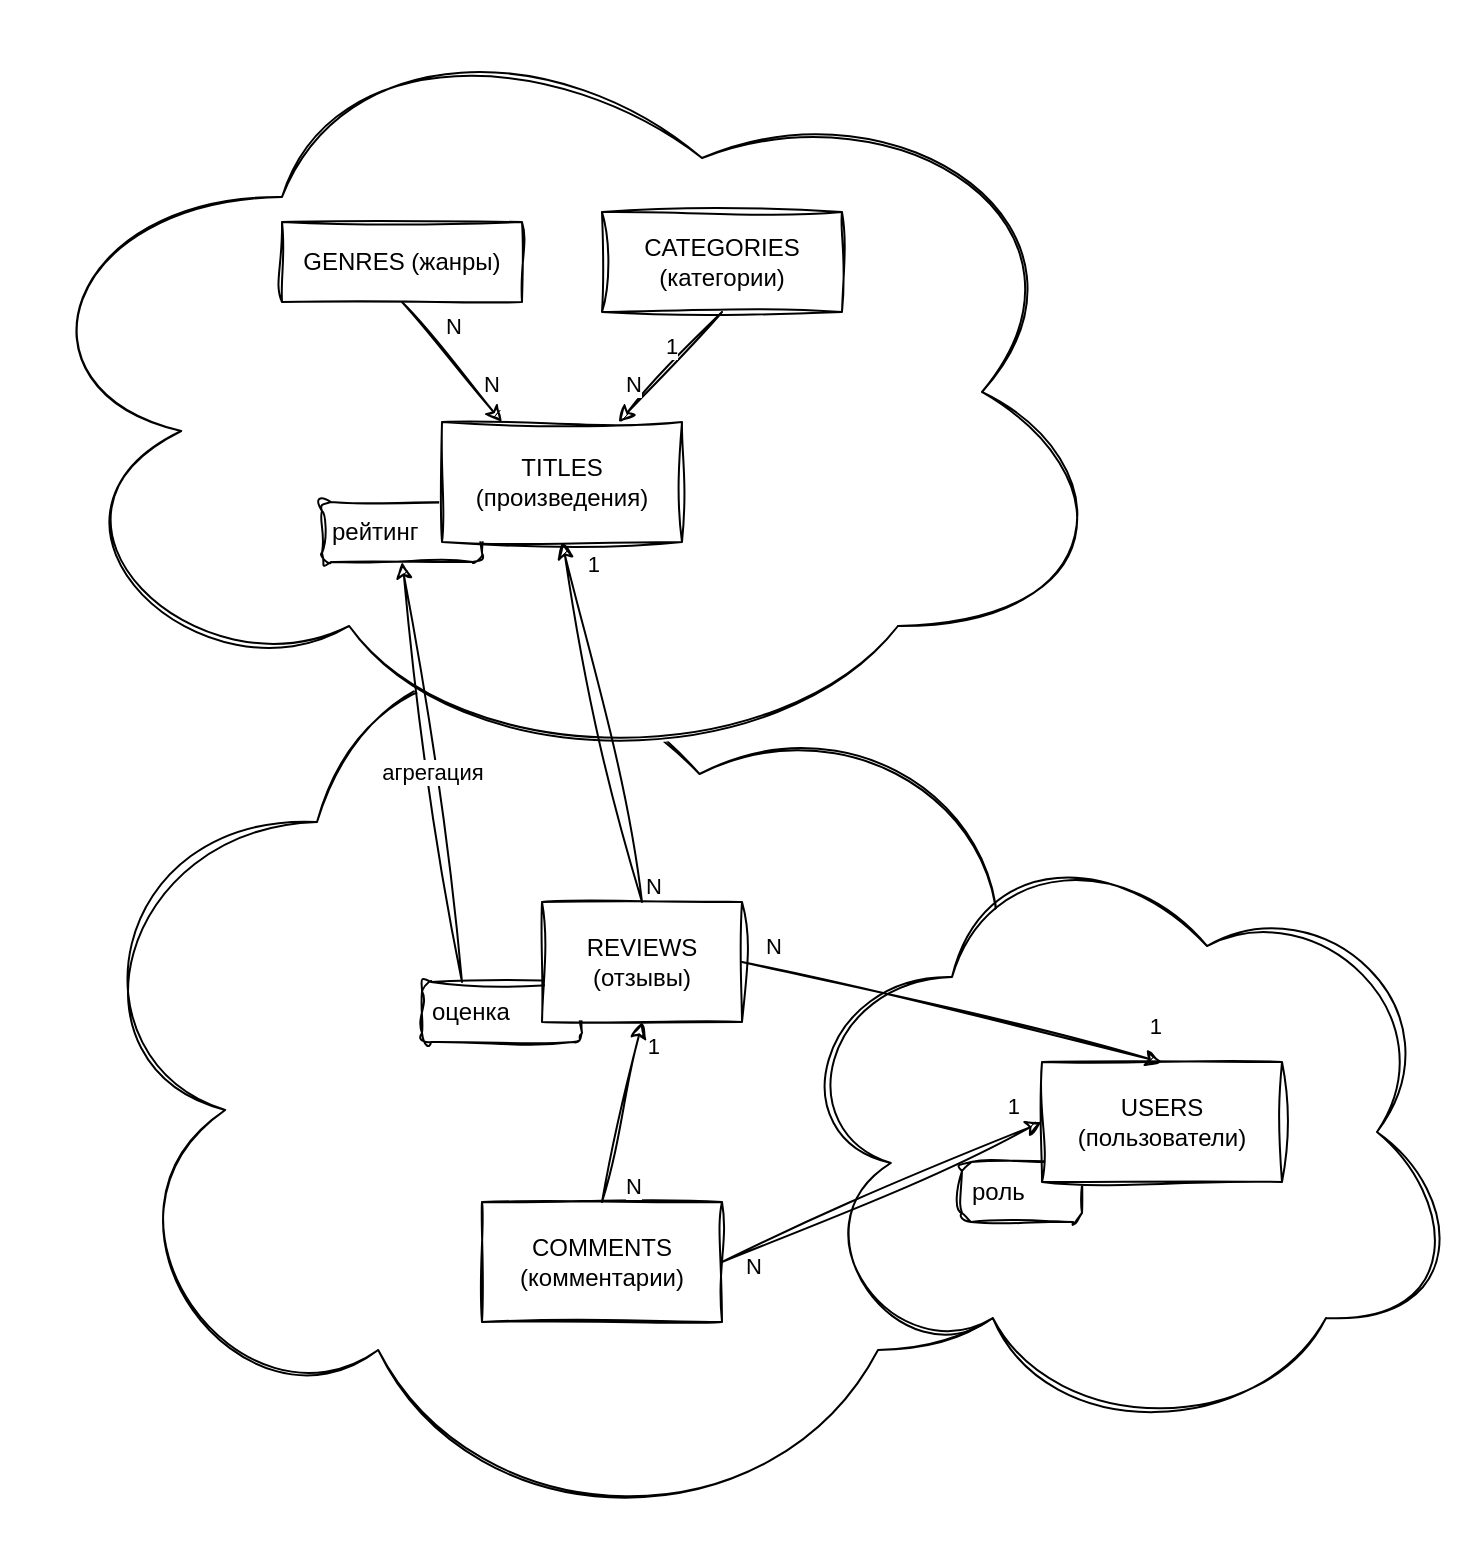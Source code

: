 <mxfile version="21.1.5" type="device">
  <diagram name="Page-1" id="uwZsj7zMNBEuLKgCRi4p">
    <mxGraphModel dx="2105" dy="822" grid="1" gridSize="10" guides="1" tooltips="1" connect="1" arrows="1" fold="1" page="1" pageScale="1" pageWidth="850" pageHeight="1100" math="0" shadow="0">
      <root>
        <mxCell id="0" />
        <mxCell id="1" parent="0" />
        <mxCell id="63KzIlolbwCN5dW2Wv4n-44" value="" style="ellipse;shape=cloud;whiteSpace=wrap;html=1;sketch=1;curveFitting=1;jiggle=2;" vertex="1" parent="1">
          <mxGeometry x="20" y="290" width="510" height="480" as="geometry" />
        </mxCell>
        <mxCell id="63KzIlolbwCN5dW2Wv4n-25" value="" style="ellipse;shape=cloud;whiteSpace=wrap;html=1;sketch=1;curveFitting=1;jiggle=2;" vertex="1" parent="1">
          <mxGeometry x="-10" width="560" height="390" as="geometry" />
        </mxCell>
        <mxCell id="63KzIlolbwCN5dW2Wv4n-3" value="" style="group" vertex="1" connectable="0" parent="1">
          <mxGeometry x="150" y="210" width="180" height="70" as="geometry" />
        </mxCell>
        <mxCell id="63KzIlolbwCN5dW2Wv4n-2" value="&lt;div align=&quot;left&quot;&gt;рейтинг&lt;/div&gt;" style="rounded=1;whiteSpace=wrap;html=1;sketch=1;curveFitting=1;jiggle=2;align=left;spacingLeft=3;" vertex="1" parent="63KzIlolbwCN5dW2Wv4n-3">
          <mxGeometry y="40" width="80" height="30" as="geometry" />
        </mxCell>
        <mxCell id="63KzIlolbwCN5dW2Wv4n-1" value="TITLES (произведения)" style="rounded=0;whiteSpace=wrap;html=1;sketch=1;curveFitting=1;jiggle=2;" vertex="1" parent="63KzIlolbwCN5dW2Wv4n-3">
          <mxGeometry x="60" width="120" height="60" as="geometry" />
        </mxCell>
        <mxCell id="63KzIlolbwCN5dW2Wv4n-5" value="" style="group" vertex="1" connectable="0" parent="1">
          <mxGeometry x="200" y="450" width="180" height="70" as="geometry" />
        </mxCell>
        <mxCell id="63KzIlolbwCN5dW2Wv4n-6" value="оценка" style="rounded=1;whiteSpace=wrap;html=1;sketch=1;curveFitting=1;jiggle=2;align=left;spacingLeft=3;" vertex="1" parent="63KzIlolbwCN5dW2Wv4n-5">
          <mxGeometry y="40" width="80" height="30" as="geometry" />
        </mxCell>
        <mxCell id="63KzIlolbwCN5dW2Wv4n-7" value="REVIEWS (отзывы)" style="rounded=0;whiteSpace=wrap;html=1;sketch=1;curveFitting=1;jiggle=2;" vertex="1" parent="63KzIlolbwCN5dW2Wv4n-5">
          <mxGeometry x="60" width="100" height="60" as="geometry" />
        </mxCell>
        <mxCell id="63KzIlolbwCN5dW2Wv4n-8" value="GENRES (жанры)" style="rounded=0;whiteSpace=wrap;html=1;sketch=1;curveFitting=1;jiggle=2;" vertex="1" parent="1">
          <mxGeometry x="130" y="110" width="120" height="40" as="geometry" />
        </mxCell>
        <mxCell id="63KzIlolbwCN5dW2Wv4n-23" value="CATEGORIES (категории)" style="rounded=0;whiteSpace=wrap;html=1;sketch=1;curveFitting=1;jiggle=2;" vertex="1" parent="1">
          <mxGeometry x="290" y="105" width="120" height="50" as="geometry" />
        </mxCell>
        <mxCell id="63KzIlolbwCN5dW2Wv4n-28" value="" style="endArrow=classic;html=1;rounded=0;exitX=0.5;exitY=1;exitDx=0;exitDy=0;entryX=0.25;entryY=0;entryDx=0;entryDy=0;sketch=1;curveFitting=1;jiggle=2;" edge="1" parent="1" source="63KzIlolbwCN5dW2Wv4n-8" target="63KzIlolbwCN5dW2Wv4n-1">
          <mxGeometry relative="1" as="geometry">
            <mxPoint x="580" y="330" as="sourcePoint" />
            <mxPoint x="500" y="420" as="targetPoint" />
          </mxGeometry>
        </mxCell>
        <mxCell id="63KzIlolbwCN5dW2Wv4n-30" value="&lt;div style=&quot;font-size: 11px;&quot;&gt;N&lt;/div&gt;" style="edgeLabel;resizable=0;html=1;align=left;verticalAlign=bottom;fontSize=11;" connectable="0" vertex="1" parent="63KzIlolbwCN5dW2Wv4n-28">
          <mxGeometry x="-1" relative="1" as="geometry">
            <mxPoint x="20" y="20" as="offset" />
          </mxGeometry>
        </mxCell>
        <mxCell id="63KzIlolbwCN5dW2Wv4n-31" value="N" style="edgeLabel;resizable=0;html=1;align=right;verticalAlign=bottom;" connectable="0" vertex="1" parent="63KzIlolbwCN5dW2Wv4n-28">
          <mxGeometry x="1" relative="1" as="geometry">
            <mxPoint y="-10" as="offset" />
          </mxGeometry>
        </mxCell>
        <mxCell id="63KzIlolbwCN5dW2Wv4n-32" value="" style="endArrow=classic;html=1;rounded=0;exitX=0.5;exitY=1;exitDx=0;exitDy=0;sketch=1;curveFitting=1;jiggle=2;" edge="1" parent="1" source="63KzIlolbwCN5dW2Wv4n-23" target="63KzIlolbwCN5dW2Wv4n-1">
          <mxGeometry relative="1" as="geometry">
            <mxPoint x="340" y="420" as="sourcePoint" />
            <mxPoint x="500" y="420" as="targetPoint" />
          </mxGeometry>
        </mxCell>
        <mxCell id="63KzIlolbwCN5dW2Wv4n-34" value="1" style="edgeLabel;resizable=0;html=1;align=left;verticalAlign=bottom;" connectable="0" vertex="1" parent="63KzIlolbwCN5dW2Wv4n-32">
          <mxGeometry x="-1" relative="1" as="geometry">
            <mxPoint x="-30" y="25" as="offset" />
          </mxGeometry>
        </mxCell>
        <mxCell id="63KzIlolbwCN5dW2Wv4n-35" value="N" style="edgeLabel;resizable=0;html=1;align=right;verticalAlign=bottom;" connectable="0" vertex="1" parent="63KzIlolbwCN5dW2Wv4n-32">
          <mxGeometry x="1" relative="1" as="geometry">
            <mxPoint x="12" y="-10" as="offset" />
          </mxGeometry>
        </mxCell>
        <mxCell id="63KzIlolbwCN5dW2Wv4n-38" value="COMMENTS (комментарии)" style="rounded=0;whiteSpace=wrap;html=1;sketch=1;curveFitting=1;jiggle=2;" vertex="1" parent="1">
          <mxGeometry x="230" y="600" width="120" height="60" as="geometry" />
        </mxCell>
        <mxCell id="63KzIlolbwCN5dW2Wv4n-40" value="" style="endArrow=classic;html=1;rounded=0;exitX=0.5;exitY=0;exitDx=0;exitDy=0;entryX=0.5;entryY=1;entryDx=0;entryDy=0;sketch=1;curveFitting=1;jiggle=2;" edge="1" parent="1" source="63KzIlolbwCN5dW2Wv4n-38" target="63KzIlolbwCN5dW2Wv4n-7">
          <mxGeometry relative="1" as="geometry">
            <mxPoint x="340" y="420" as="sourcePoint" />
            <mxPoint x="500" y="420" as="targetPoint" />
          </mxGeometry>
        </mxCell>
        <mxCell id="63KzIlolbwCN5dW2Wv4n-42" value="N" style="edgeLabel;resizable=0;html=1;align=left;verticalAlign=bottom;" connectable="0" vertex="1" parent="63KzIlolbwCN5dW2Wv4n-40">
          <mxGeometry x="-1" relative="1" as="geometry">
            <mxPoint x="10" as="offset" />
          </mxGeometry>
        </mxCell>
        <mxCell id="63KzIlolbwCN5dW2Wv4n-43" value="1" style="edgeLabel;resizable=0;html=1;align=right;verticalAlign=bottom;" connectable="0" vertex="1" parent="63KzIlolbwCN5dW2Wv4n-40">
          <mxGeometry x="1" relative="1" as="geometry">
            <mxPoint x="10" y="20" as="offset" />
          </mxGeometry>
        </mxCell>
        <mxCell id="63KzIlolbwCN5dW2Wv4n-45" value="" style="endArrow=classic;html=1;rounded=0;exitX=0.25;exitY=0;exitDx=0;exitDy=0;entryX=0.5;entryY=1;entryDx=0;entryDy=0;sketch=1;curveFitting=1;jiggle=2;" edge="1" parent="1" source="63KzIlolbwCN5dW2Wv4n-6" target="63KzIlolbwCN5dW2Wv4n-2">
          <mxGeometry relative="1" as="geometry">
            <mxPoint x="370" y="420" as="sourcePoint" />
            <mxPoint x="470" y="420" as="targetPoint" />
          </mxGeometry>
        </mxCell>
        <mxCell id="63KzIlolbwCN5dW2Wv4n-46" value="агрегация" style="edgeLabel;resizable=0;html=1;align=center;verticalAlign=middle;" connectable="0" vertex="1" parent="63KzIlolbwCN5dW2Wv4n-45">
          <mxGeometry relative="1" as="geometry" />
        </mxCell>
        <mxCell id="63KzIlolbwCN5dW2Wv4n-47" value="" style="endArrow=classic;html=1;rounded=0;exitX=0.5;exitY=0;exitDx=0;exitDy=0;entryX=0.5;entryY=1;entryDx=0;entryDy=0;sketch=1;curveFitting=1;jiggle=2;" edge="1" parent="1" source="63KzIlolbwCN5dW2Wv4n-7" target="63KzIlolbwCN5dW2Wv4n-1">
          <mxGeometry relative="1" as="geometry">
            <mxPoint x="340" y="420" as="sourcePoint" />
            <mxPoint x="270" y="280" as="targetPoint" />
          </mxGeometry>
        </mxCell>
        <mxCell id="63KzIlolbwCN5dW2Wv4n-49" value="N" style="edgeLabel;resizable=0;html=1;align=left;verticalAlign=bottom;" connectable="0" vertex="1" parent="63KzIlolbwCN5dW2Wv4n-47">
          <mxGeometry x="-1" relative="1" as="geometry" />
        </mxCell>
        <mxCell id="63KzIlolbwCN5dW2Wv4n-50" value="&lt;div&gt;1&lt;/div&gt;" style="edgeLabel;resizable=0;html=1;align=right;verticalAlign=bottom;" connectable="0" vertex="1" parent="63KzIlolbwCN5dW2Wv4n-47">
          <mxGeometry x="1" relative="1" as="geometry">
            <mxPoint x="20" y="20" as="offset" />
          </mxGeometry>
        </mxCell>
        <mxCell id="63KzIlolbwCN5dW2Wv4n-55" value="" style="group" vertex="1" connectable="0" parent="1">
          <mxGeometry x="380" y="410" width="340" height="310" as="geometry" />
        </mxCell>
        <mxCell id="63KzIlolbwCN5dW2Wv4n-51" value="" style="ellipse;shape=cloud;whiteSpace=wrap;html=1;sketch=1;curveFitting=1;jiggle=2;" vertex="1" parent="63KzIlolbwCN5dW2Wv4n-55">
          <mxGeometry width="340" height="310" as="geometry" />
        </mxCell>
        <mxCell id="63KzIlolbwCN5dW2Wv4n-54" value="" style="group" vertex="1" connectable="0" parent="63KzIlolbwCN5dW2Wv4n-55">
          <mxGeometry x="70" y="120" width="180" height="80" as="geometry" />
        </mxCell>
        <mxCell id="63KzIlolbwCN5dW2Wv4n-53" value="роль" style="rounded=1;whiteSpace=wrap;html=1;sketch=1;curveFitting=1;jiggle=2;align=left;spacingLeft=3;" vertex="1" parent="63KzIlolbwCN5dW2Wv4n-54">
          <mxGeometry x="20" y="50" width="60" height="30" as="geometry" />
        </mxCell>
        <mxCell id="63KzIlolbwCN5dW2Wv4n-52" value="USERS (пользователи)" style="rounded=0;whiteSpace=wrap;html=1;sketch=1;curveFitting=1;jiggle=2;" vertex="1" parent="63KzIlolbwCN5dW2Wv4n-54">
          <mxGeometry x="60" width="120" height="60" as="geometry" />
        </mxCell>
        <mxCell id="63KzIlolbwCN5dW2Wv4n-56" value="" style="endArrow=classic;html=1;rounded=0;exitX=1;exitY=0.5;exitDx=0;exitDy=0;entryX=0;entryY=0.5;entryDx=0;entryDy=0;sketch=1;curveFitting=1;jiggle=2;" edge="1" parent="1" source="63KzIlolbwCN5dW2Wv4n-38" target="63KzIlolbwCN5dW2Wv4n-52">
          <mxGeometry relative="1" as="geometry">
            <mxPoint x="300" y="400" as="sourcePoint" />
            <mxPoint x="460" y="400" as="targetPoint" />
          </mxGeometry>
        </mxCell>
        <mxCell id="63KzIlolbwCN5dW2Wv4n-58" value="N" style="edgeLabel;resizable=0;html=1;align=left;verticalAlign=bottom;" connectable="0" vertex="1" parent="63KzIlolbwCN5dW2Wv4n-56">
          <mxGeometry x="-1" relative="1" as="geometry">
            <mxPoint x="10" y="10" as="offset" />
          </mxGeometry>
        </mxCell>
        <mxCell id="63KzIlolbwCN5dW2Wv4n-59" value="1" style="edgeLabel;resizable=0;html=1;align=right;verticalAlign=bottom;" connectable="0" vertex="1" parent="63KzIlolbwCN5dW2Wv4n-56">
          <mxGeometry x="1" relative="1" as="geometry">
            <mxPoint x="-10" as="offset" />
          </mxGeometry>
        </mxCell>
        <mxCell id="63KzIlolbwCN5dW2Wv4n-61" value="" style="endArrow=classic;html=1;rounded=0;exitX=1;exitY=0.5;exitDx=0;exitDy=0;entryX=0.5;entryY=0;entryDx=0;entryDy=0;sketch=1;curveFitting=1;jiggle=2;" edge="1" parent="1" source="63KzIlolbwCN5dW2Wv4n-7" target="63KzIlolbwCN5dW2Wv4n-52">
          <mxGeometry relative="1" as="geometry">
            <mxPoint x="300" y="400" as="sourcePoint" />
            <mxPoint x="460" y="400" as="targetPoint" />
          </mxGeometry>
        </mxCell>
        <mxCell id="63KzIlolbwCN5dW2Wv4n-63" value="N" style="edgeLabel;resizable=0;html=1;align=left;verticalAlign=bottom;" connectable="0" vertex="1" parent="63KzIlolbwCN5dW2Wv4n-61">
          <mxGeometry x="-1" relative="1" as="geometry">
            <mxPoint x="10" as="offset" />
          </mxGeometry>
        </mxCell>
        <mxCell id="63KzIlolbwCN5dW2Wv4n-64" value="1" style="edgeLabel;resizable=0;html=1;align=right;verticalAlign=bottom;" connectable="0" vertex="1" parent="63KzIlolbwCN5dW2Wv4n-61">
          <mxGeometry x="1" relative="1" as="geometry">
            <mxPoint y="-10" as="offset" />
          </mxGeometry>
        </mxCell>
      </root>
    </mxGraphModel>
  </diagram>
</mxfile>
